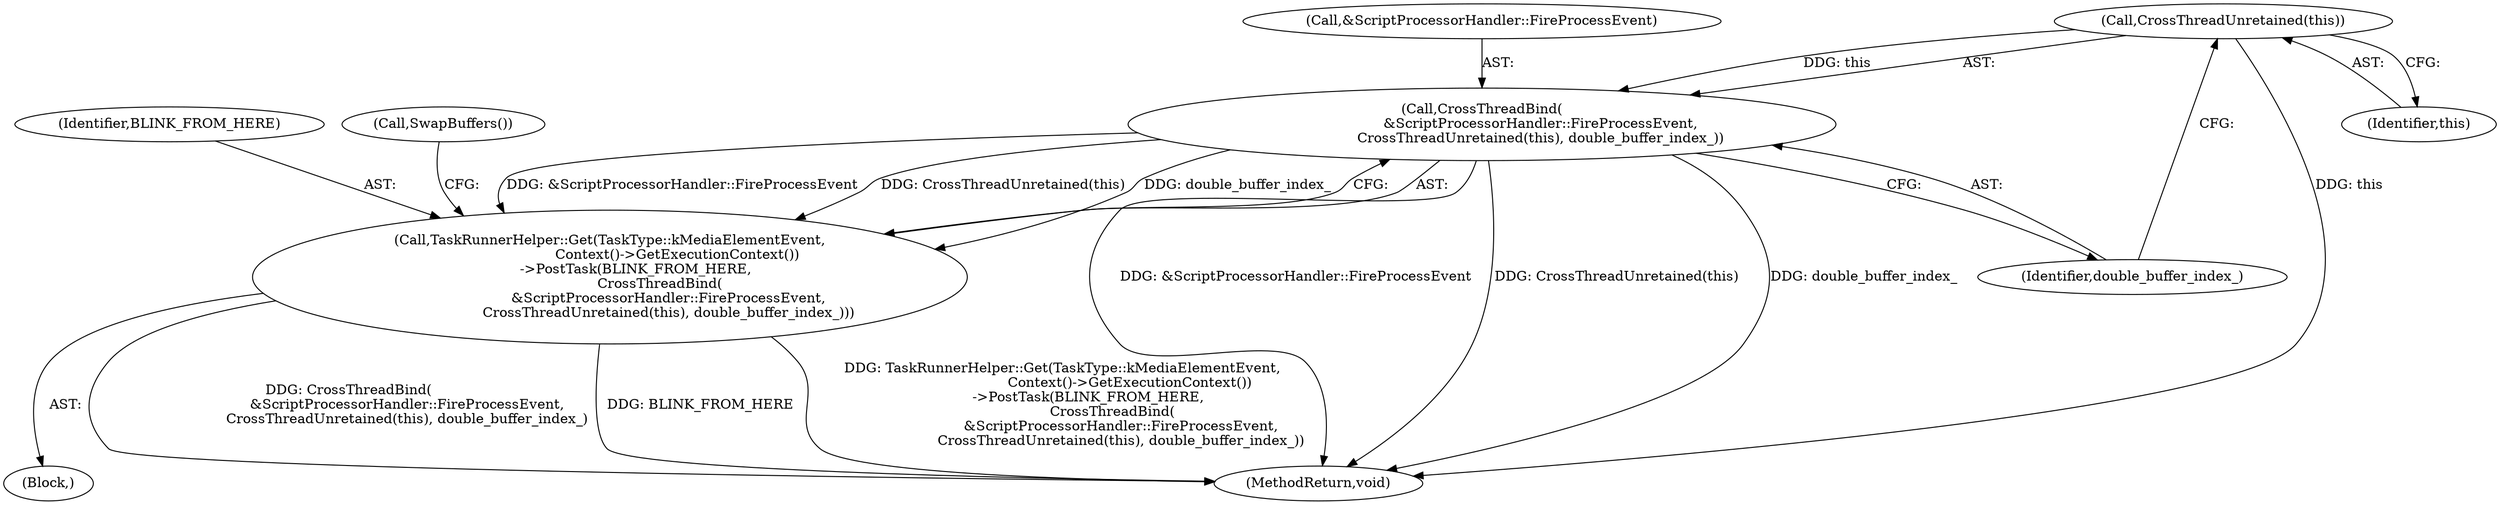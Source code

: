 digraph "0_Chrome_783c28d59c4c748ef9b787d4717882c90c5b227b@API" {
"1000287" [label="(Call,CrossThreadUnretained(this))"];
"1000284" [label="(Call,CrossThreadBind(\n                           &ScriptProcessorHandler::FireProcessEvent,\n                           CrossThreadUnretained(this), double_buffer_index_))"];
"1000282" [label="(Call,TaskRunnerHelper::Get(TaskType::kMediaElementEvent,\n                               Context()->GetExecutionContext())\n            ->PostTask(BLINK_FROM_HERE,\n                       CrossThreadBind(\n                           &ScriptProcessorHandler::FireProcessEvent,\n                           CrossThreadUnretained(this), double_buffer_index_)))"];
"1000281" [label="(Block,)"];
"1000288" [label="(Identifier,this)"];
"1000282" [label="(Call,TaskRunnerHelper::Get(TaskType::kMediaElementEvent,\n                               Context()->GetExecutionContext())\n            ->PostTask(BLINK_FROM_HERE,\n                       CrossThreadBind(\n                           &ScriptProcessorHandler::FireProcessEvent,\n                           CrossThreadUnretained(this), double_buffer_index_)))"];
"1000285" [label="(Call,&ScriptProcessorHandler::FireProcessEvent)"];
"1000287" [label="(Call,CrossThreadUnretained(this))"];
"1000283" [label="(Identifier,BLINK_FROM_HERE)"];
"1000284" [label="(Call,CrossThreadBind(\n                           &ScriptProcessorHandler::FireProcessEvent,\n                           CrossThreadUnretained(this), double_buffer_index_))"];
"1000304" [label="(MethodReturn,void)"];
"1000289" [label="(Identifier,double_buffer_index_)"];
"1000303" [label="(Call,SwapBuffers())"];
"1000287" -> "1000284"  [label="AST: "];
"1000287" -> "1000288"  [label="CFG: "];
"1000288" -> "1000287"  [label="AST: "];
"1000289" -> "1000287"  [label="CFG: "];
"1000287" -> "1000304"  [label="DDG: this"];
"1000287" -> "1000284"  [label="DDG: this"];
"1000284" -> "1000282"  [label="AST: "];
"1000284" -> "1000289"  [label="CFG: "];
"1000285" -> "1000284"  [label="AST: "];
"1000289" -> "1000284"  [label="AST: "];
"1000282" -> "1000284"  [label="CFG: "];
"1000284" -> "1000304"  [label="DDG: &ScriptProcessorHandler::FireProcessEvent"];
"1000284" -> "1000304"  [label="DDG: CrossThreadUnretained(this)"];
"1000284" -> "1000304"  [label="DDG: double_buffer_index_"];
"1000284" -> "1000282"  [label="DDG: &ScriptProcessorHandler::FireProcessEvent"];
"1000284" -> "1000282"  [label="DDG: CrossThreadUnretained(this)"];
"1000284" -> "1000282"  [label="DDG: double_buffer_index_"];
"1000282" -> "1000281"  [label="AST: "];
"1000283" -> "1000282"  [label="AST: "];
"1000303" -> "1000282"  [label="CFG: "];
"1000282" -> "1000304"  [label="DDG: TaskRunnerHelper::Get(TaskType::kMediaElementEvent,\n                               Context()->GetExecutionContext())\n            ->PostTask(BLINK_FROM_HERE,\n                       CrossThreadBind(\n                           &ScriptProcessorHandler::FireProcessEvent,\n                           CrossThreadUnretained(this), double_buffer_index_))"];
"1000282" -> "1000304"  [label="DDG: CrossThreadBind(\n                           &ScriptProcessorHandler::FireProcessEvent,\n                           CrossThreadUnretained(this), double_buffer_index_)"];
"1000282" -> "1000304"  [label="DDG: BLINK_FROM_HERE"];
}
